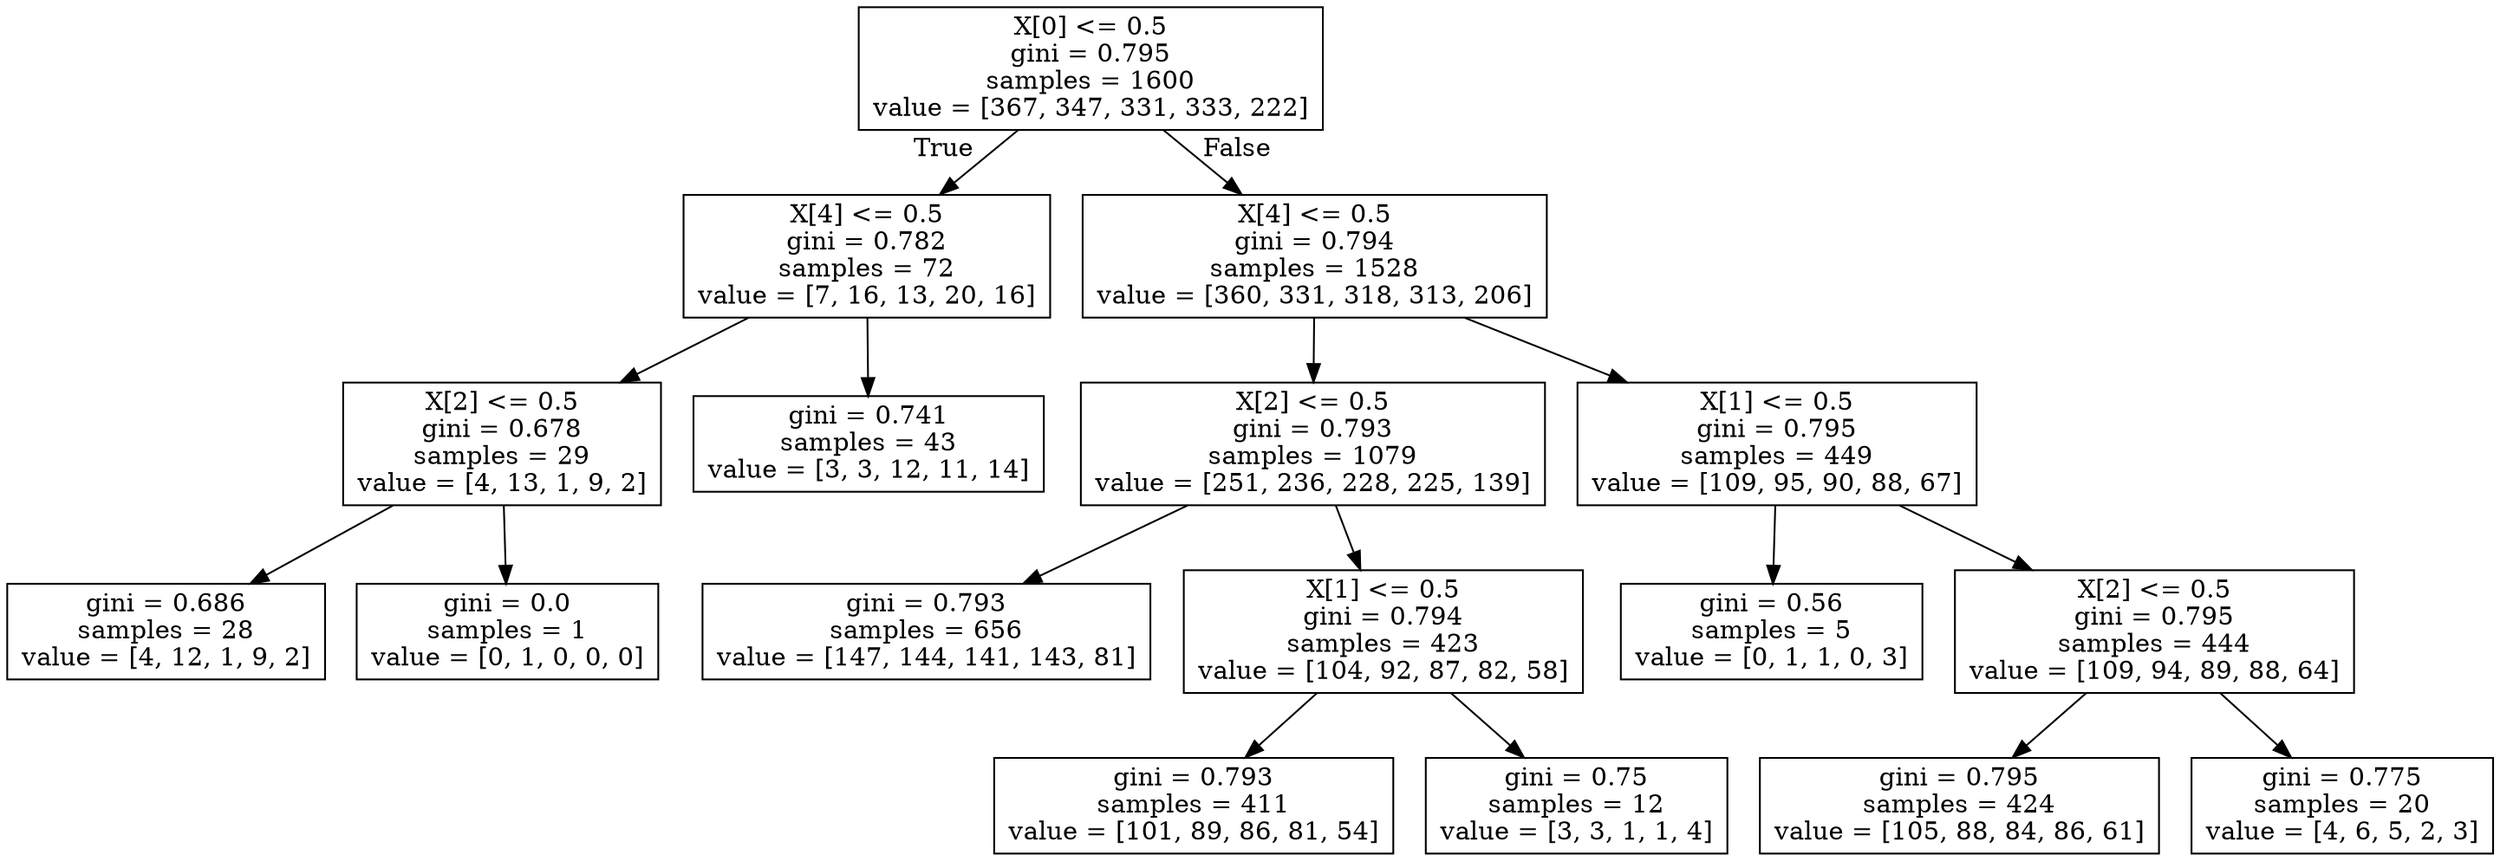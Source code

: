 digraph Tree {
node [shape=box] ;
0 [label="X[0] <= 0.5\ngini = 0.795\nsamples = 1600\nvalue = [367, 347, 331, 333, 222]"] ;
1 [label="X[4] <= 0.5\ngini = 0.782\nsamples = 72\nvalue = [7, 16, 13, 20, 16]"] ;
0 -> 1 [labeldistance=2.5, labelangle=45, headlabel="True"] ;
2 [label="X[2] <= 0.5\ngini = 0.678\nsamples = 29\nvalue = [4, 13, 1, 9, 2]"] ;
1 -> 2 ;
3 [label="gini = 0.686\nsamples = 28\nvalue = [4, 12, 1, 9, 2]"] ;
2 -> 3 ;
4 [label="gini = 0.0\nsamples = 1\nvalue = [0, 1, 0, 0, 0]"] ;
2 -> 4 ;
5 [label="gini = 0.741\nsamples = 43\nvalue = [3, 3, 12, 11, 14]"] ;
1 -> 5 ;
6 [label="X[4] <= 0.5\ngini = 0.794\nsamples = 1528\nvalue = [360, 331, 318, 313, 206]"] ;
0 -> 6 [labeldistance=2.5, labelangle=-45, headlabel="False"] ;
7 [label="X[2] <= 0.5\ngini = 0.793\nsamples = 1079\nvalue = [251, 236, 228, 225, 139]"] ;
6 -> 7 ;
8 [label="gini = 0.793\nsamples = 656\nvalue = [147, 144, 141, 143, 81]"] ;
7 -> 8 ;
9 [label="X[1] <= 0.5\ngini = 0.794\nsamples = 423\nvalue = [104, 92, 87, 82, 58]"] ;
7 -> 9 ;
10 [label="gini = 0.793\nsamples = 411\nvalue = [101, 89, 86, 81, 54]"] ;
9 -> 10 ;
11 [label="gini = 0.75\nsamples = 12\nvalue = [3, 3, 1, 1, 4]"] ;
9 -> 11 ;
12 [label="X[1] <= 0.5\ngini = 0.795\nsamples = 449\nvalue = [109, 95, 90, 88, 67]"] ;
6 -> 12 ;
13 [label="gini = 0.56\nsamples = 5\nvalue = [0, 1, 1, 0, 3]"] ;
12 -> 13 ;
14 [label="X[2] <= 0.5\ngini = 0.795\nsamples = 444\nvalue = [109, 94, 89, 88, 64]"] ;
12 -> 14 ;
15 [label="gini = 0.795\nsamples = 424\nvalue = [105, 88, 84, 86, 61]"] ;
14 -> 15 ;
16 [label="gini = 0.775\nsamples = 20\nvalue = [4, 6, 5, 2, 3]"] ;
14 -> 16 ;
}